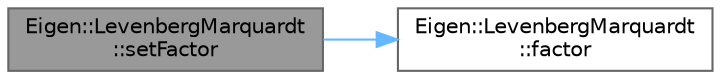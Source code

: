 digraph "Eigen::LevenbergMarquardt::setFactor"
{
 // LATEX_PDF_SIZE
  bgcolor="transparent";
  edge [fontname=Helvetica,fontsize=10,labelfontname=Helvetica,labelfontsize=10];
  node [fontname=Helvetica,fontsize=10,shape=box,height=0.2,width=0.4];
  rankdir="LR";
  Node1 [id="Node000001",label="Eigen::LevenbergMarquardt\l::setFactor",height=0.2,width=0.4,color="gray40", fillcolor="grey60", style="filled", fontcolor="black",tooltip=" "];
  Node1 -> Node2 [id="edge2_Node000001_Node000002",color="steelblue1",style="solid",tooltip=" "];
  Node2 [id="Node000002",label="Eigen::LevenbergMarquardt\l::factor",height=0.2,width=0.4,color="grey40", fillcolor="white", style="filled",URL="$class_eigen_1_1_levenberg_marquardt.html#a282e28b8331376b9875429dab1e280ba",tooltip=" "];
}
